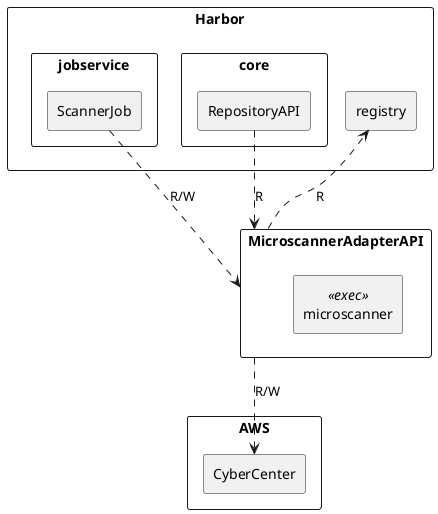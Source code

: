 @startuml

rectangle Harbor {
  rectangle registry

  rectangle jobservice {
    rectangle ScannerJob
  }
  rectangle core {
    rectangle RepositoryAPI
  }
}

rectangle MicroscannerAdapterAPI {
  rectangle microscanner <<exec>> {
  }
}

rectangle AWS {
  rectangle CyberCenter {
  }
}

ScannerJob ..> MicroscannerAdapterAPI : R/W
RepositoryAPI ..> MicroscannerAdapterAPI : R
MicroscannerAdapterAPI ..> registry : R

MicroscannerAdapterAPI ..> CyberCenter : R/W

@enduml
